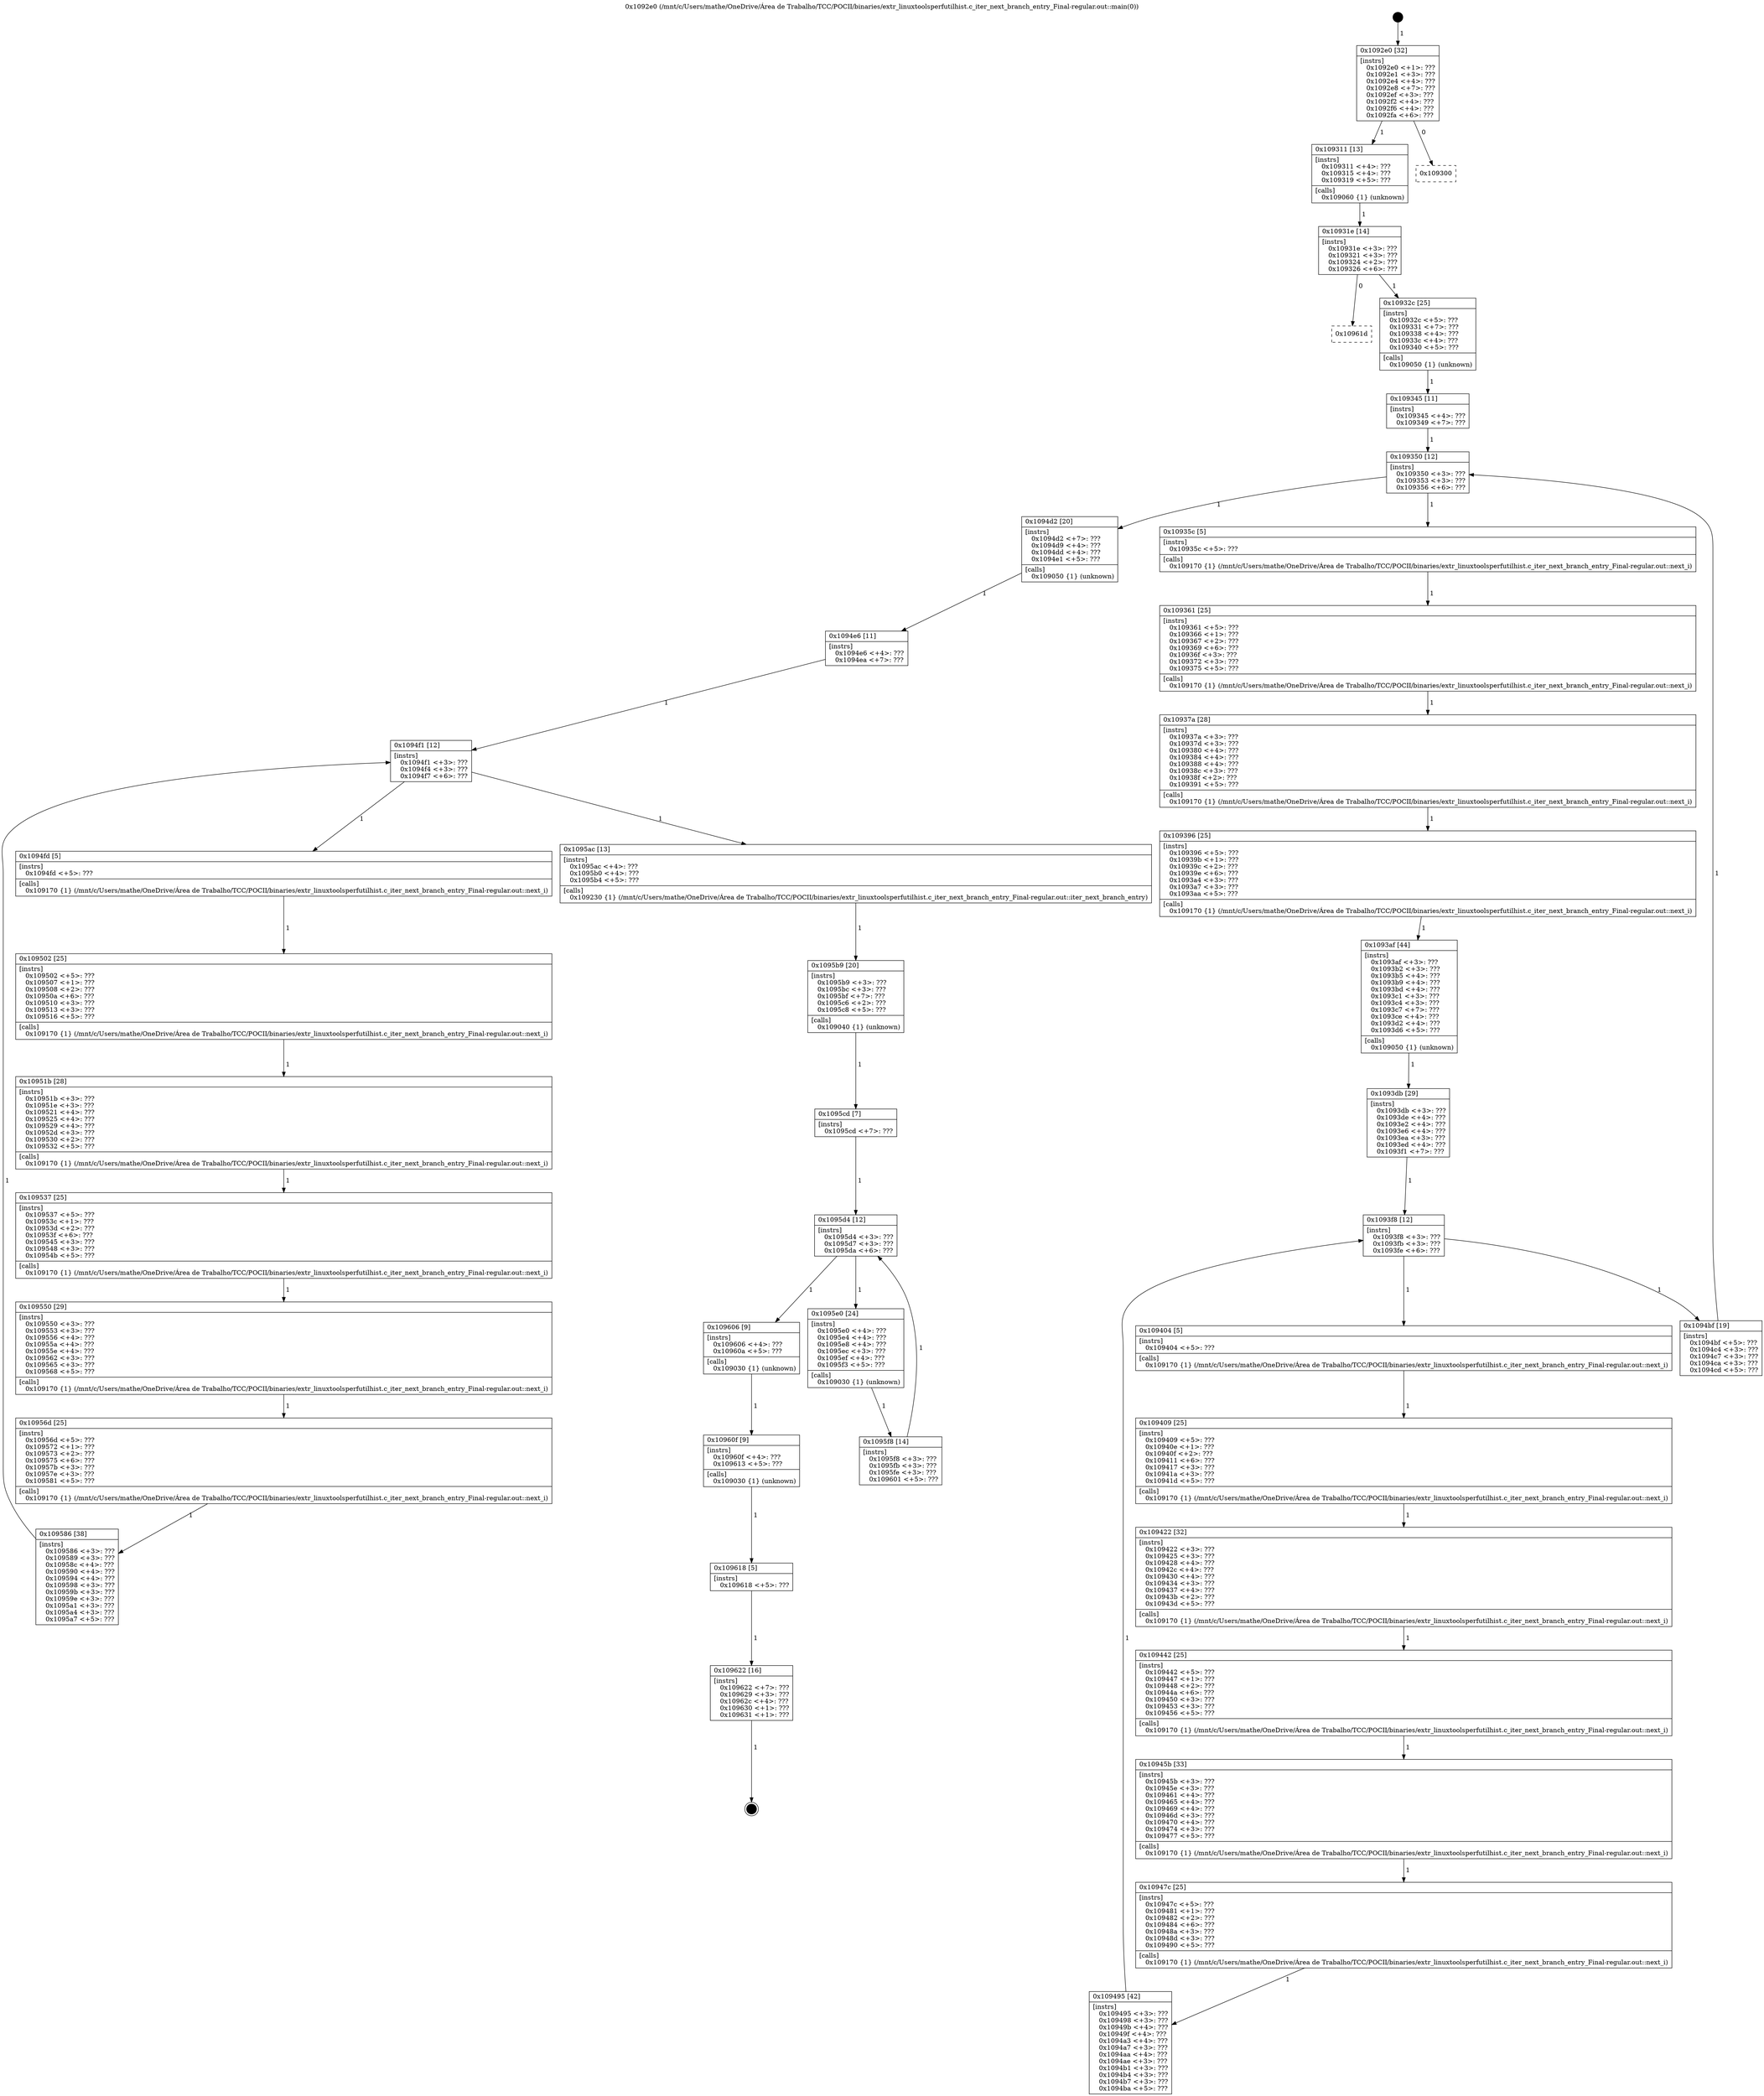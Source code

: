 digraph "0x1092e0" {
  label = "0x1092e0 (/mnt/c/Users/mathe/OneDrive/Área de Trabalho/TCC/POCII/binaries/extr_linuxtoolsperfutilhist.c_iter_next_branch_entry_Final-regular.out::main(0))"
  labelloc = "t"
  node[shape=record]

  Entry [label="",width=0.3,height=0.3,shape=circle,fillcolor=black,style=filled]
  "0x1092e0" [label="{
     0x1092e0 [32]\l
     | [instrs]\l
     &nbsp;&nbsp;0x1092e0 \<+1\>: ???\l
     &nbsp;&nbsp;0x1092e1 \<+3\>: ???\l
     &nbsp;&nbsp;0x1092e4 \<+4\>: ???\l
     &nbsp;&nbsp;0x1092e8 \<+7\>: ???\l
     &nbsp;&nbsp;0x1092ef \<+3\>: ???\l
     &nbsp;&nbsp;0x1092f2 \<+4\>: ???\l
     &nbsp;&nbsp;0x1092f6 \<+4\>: ???\l
     &nbsp;&nbsp;0x1092fa \<+6\>: ???\l
  }"]
  "0x109311" [label="{
     0x109311 [13]\l
     | [instrs]\l
     &nbsp;&nbsp;0x109311 \<+4\>: ???\l
     &nbsp;&nbsp;0x109315 \<+4\>: ???\l
     &nbsp;&nbsp;0x109319 \<+5\>: ???\l
     | [calls]\l
     &nbsp;&nbsp;0x109060 \{1\} (unknown)\l
  }"]
  "0x109300" [label="{
     0x109300\l
  }", style=dashed]
  "0x10931e" [label="{
     0x10931e [14]\l
     | [instrs]\l
     &nbsp;&nbsp;0x10931e \<+3\>: ???\l
     &nbsp;&nbsp;0x109321 \<+3\>: ???\l
     &nbsp;&nbsp;0x109324 \<+2\>: ???\l
     &nbsp;&nbsp;0x109326 \<+6\>: ???\l
  }"]
  "0x10961d" [label="{
     0x10961d\l
  }", style=dashed]
  "0x10932c" [label="{
     0x10932c [25]\l
     | [instrs]\l
     &nbsp;&nbsp;0x10932c \<+5\>: ???\l
     &nbsp;&nbsp;0x109331 \<+7\>: ???\l
     &nbsp;&nbsp;0x109338 \<+4\>: ???\l
     &nbsp;&nbsp;0x10933c \<+4\>: ???\l
     &nbsp;&nbsp;0x109340 \<+5\>: ???\l
     | [calls]\l
     &nbsp;&nbsp;0x109050 \{1\} (unknown)\l
  }"]
  Exit [label="",width=0.3,height=0.3,shape=circle,fillcolor=black,style=filled,peripheries=2]
  "0x109350" [label="{
     0x109350 [12]\l
     | [instrs]\l
     &nbsp;&nbsp;0x109350 \<+3\>: ???\l
     &nbsp;&nbsp;0x109353 \<+3\>: ???\l
     &nbsp;&nbsp;0x109356 \<+6\>: ???\l
  }"]
  "0x1094d2" [label="{
     0x1094d2 [20]\l
     | [instrs]\l
     &nbsp;&nbsp;0x1094d2 \<+7\>: ???\l
     &nbsp;&nbsp;0x1094d9 \<+4\>: ???\l
     &nbsp;&nbsp;0x1094dd \<+4\>: ???\l
     &nbsp;&nbsp;0x1094e1 \<+5\>: ???\l
     | [calls]\l
     &nbsp;&nbsp;0x109050 \{1\} (unknown)\l
  }"]
  "0x10935c" [label="{
     0x10935c [5]\l
     | [instrs]\l
     &nbsp;&nbsp;0x10935c \<+5\>: ???\l
     | [calls]\l
     &nbsp;&nbsp;0x109170 \{1\} (/mnt/c/Users/mathe/OneDrive/Área de Trabalho/TCC/POCII/binaries/extr_linuxtoolsperfutilhist.c_iter_next_branch_entry_Final-regular.out::next_i)\l
  }"]
  "0x109361" [label="{
     0x109361 [25]\l
     | [instrs]\l
     &nbsp;&nbsp;0x109361 \<+5\>: ???\l
     &nbsp;&nbsp;0x109366 \<+1\>: ???\l
     &nbsp;&nbsp;0x109367 \<+2\>: ???\l
     &nbsp;&nbsp;0x109369 \<+6\>: ???\l
     &nbsp;&nbsp;0x10936f \<+3\>: ???\l
     &nbsp;&nbsp;0x109372 \<+3\>: ???\l
     &nbsp;&nbsp;0x109375 \<+5\>: ???\l
     | [calls]\l
     &nbsp;&nbsp;0x109170 \{1\} (/mnt/c/Users/mathe/OneDrive/Área de Trabalho/TCC/POCII/binaries/extr_linuxtoolsperfutilhist.c_iter_next_branch_entry_Final-regular.out::next_i)\l
  }"]
  "0x10937a" [label="{
     0x10937a [28]\l
     | [instrs]\l
     &nbsp;&nbsp;0x10937a \<+3\>: ???\l
     &nbsp;&nbsp;0x10937d \<+3\>: ???\l
     &nbsp;&nbsp;0x109380 \<+4\>: ???\l
     &nbsp;&nbsp;0x109384 \<+4\>: ???\l
     &nbsp;&nbsp;0x109388 \<+4\>: ???\l
     &nbsp;&nbsp;0x10938c \<+3\>: ???\l
     &nbsp;&nbsp;0x10938f \<+2\>: ???\l
     &nbsp;&nbsp;0x109391 \<+5\>: ???\l
     | [calls]\l
     &nbsp;&nbsp;0x109170 \{1\} (/mnt/c/Users/mathe/OneDrive/Área de Trabalho/TCC/POCII/binaries/extr_linuxtoolsperfutilhist.c_iter_next_branch_entry_Final-regular.out::next_i)\l
  }"]
  "0x109396" [label="{
     0x109396 [25]\l
     | [instrs]\l
     &nbsp;&nbsp;0x109396 \<+5\>: ???\l
     &nbsp;&nbsp;0x10939b \<+1\>: ???\l
     &nbsp;&nbsp;0x10939c \<+2\>: ???\l
     &nbsp;&nbsp;0x10939e \<+6\>: ???\l
     &nbsp;&nbsp;0x1093a4 \<+3\>: ???\l
     &nbsp;&nbsp;0x1093a7 \<+3\>: ???\l
     &nbsp;&nbsp;0x1093aa \<+5\>: ???\l
     | [calls]\l
     &nbsp;&nbsp;0x109170 \{1\} (/mnt/c/Users/mathe/OneDrive/Área de Trabalho/TCC/POCII/binaries/extr_linuxtoolsperfutilhist.c_iter_next_branch_entry_Final-regular.out::next_i)\l
  }"]
  "0x1093af" [label="{
     0x1093af [44]\l
     | [instrs]\l
     &nbsp;&nbsp;0x1093af \<+3\>: ???\l
     &nbsp;&nbsp;0x1093b2 \<+3\>: ???\l
     &nbsp;&nbsp;0x1093b5 \<+4\>: ???\l
     &nbsp;&nbsp;0x1093b9 \<+4\>: ???\l
     &nbsp;&nbsp;0x1093bd \<+4\>: ???\l
     &nbsp;&nbsp;0x1093c1 \<+3\>: ???\l
     &nbsp;&nbsp;0x1093c4 \<+3\>: ???\l
     &nbsp;&nbsp;0x1093c7 \<+7\>: ???\l
     &nbsp;&nbsp;0x1093ce \<+4\>: ???\l
     &nbsp;&nbsp;0x1093d2 \<+4\>: ???\l
     &nbsp;&nbsp;0x1093d6 \<+5\>: ???\l
     | [calls]\l
     &nbsp;&nbsp;0x109050 \{1\} (unknown)\l
  }"]
  "0x1093f8" [label="{
     0x1093f8 [12]\l
     | [instrs]\l
     &nbsp;&nbsp;0x1093f8 \<+3\>: ???\l
     &nbsp;&nbsp;0x1093fb \<+3\>: ???\l
     &nbsp;&nbsp;0x1093fe \<+6\>: ???\l
  }"]
  "0x1094bf" [label="{
     0x1094bf [19]\l
     | [instrs]\l
     &nbsp;&nbsp;0x1094bf \<+5\>: ???\l
     &nbsp;&nbsp;0x1094c4 \<+3\>: ???\l
     &nbsp;&nbsp;0x1094c7 \<+3\>: ???\l
     &nbsp;&nbsp;0x1094ca \<+3\>: ???\l
     &nbsp;&nbsp;0x1094cd \<+5\>: ???\l
  }"]
  "0x109404" [label="{
     0x109404 [5]\l
     | [instrs]\l
     &nbsp;&nbsp;0x109404 \<+5\>: ???\l
     | [calls]\l
     &nbsp;&nbsp;0x109170 \{1\} (/mnt/c/Users/mathe/OneDrive/Área de Trabalho/TCC/POCII/binaries/extr_linuxtoolsperfutilhist.c_iter_next_branch_entry_Final-regular.out::next_i)\l
  }"]
  "0x109409" [label="{
     0x109409 [25]\l
     | [instrs]\l
     &nbsp;&nbsp;0x109409 \<+5\>: ???\l
     &nbsp;&nbsp;0x10940e \<+1\>: ???\l
     &nbsp;&nbsp;0x10940f \<+2\>: ???\l
     &nbsp;&nbsp;0x109411 \<+6\>: ???\l
     &nbsp;&nbsp;0x109417 \<+3\>: ???\l
     &nbsp;&nbsp;0x10941a \<+3\>: ???\l
     &nbsp;&nbsp;0x10941d \<+5\>: ???\l
     | [calls]\l
     &nbsp;&nbsp;0x109170 \{1\} (/mnt/c/Users/mathe/OneDrive/Área de Trabalho/TCC/POCII/binaries/extr_linuxtoolsperfutilhist.c_iter_next_branch_entry_Final-regular.out::next_i)\l
  }"]
  "0x109422" [label="{
     0x109422 [32]\l
     | [instrs]\l
     &nbsp;&nbsp;0x109422 \<+3\>: ???\l
     &nbsp;&nbsp;0x109425 \<+3\>: ???\l
     &nbsp;&nbsp;0x109428 \<+4\>: ???\l
     &nbsp;&nbsp;0x10942c \<+4\>: ???\l
     &nbsp;&nbsp;0x109430 \<+4\>: ???\l
     &nbsp;&nbsp;0x109434 \<+3\>: ???\l
     &nbsp;&nbsp;0x109437 \<+4\>: ???\l
     &nbsp;&nbsp;0x10943b \<+2\>: ???\l
     &nbsp;&nbsp;0x10943d \<+5\>: ???\l
     | [calls]\l
     &nbsp;&nbsp;0x109170 \{1\} (/mnt/c/Users/mathe/OneDrive/Área de Trabalho/TCC/POCII/binaries/extr_linuxtoolsperfutilhist.c_iter_next_branch_entry_Final-regular.out::next_i)\l
  }"]
  "0x109442" [label="{
     0x109442 [25]\l
     | [instrs]\l
     &nbsp;&nbsp;0x109442 \<+5\>: ???\l
     &nbsp;&nbsp;0x109447 \<+1\>: ???\l
     &nbsp;&nbsp;0x109448 \<+2\>: ???\l
     &nbsp;&nbsp;0x10944a \<+6\>: ???\l
     &nbsp;&nbsp;0x109450 \<+3\>: ???\l
     &nbsp;&nbsp;0x109453 \<+3\>: ???\l
     &nbsp;&nbsp;0x109456 \<+5\>: ???\l
     | [calls]\l
     &nbsp;&nbsp;0x109170 \{1\} (/mnt/c/Users/mathe/OneDrive/Área de Trabalho/TCC/POCII/binaries/extr_linuxtoolsperfutilhist.c_iter_next_branch_entry_Final-regular.out::next_i)\l
  }"]
  "0x10945b" [label="{
     0x10945b [33]\l
     | [instrs]\l
     &nbsp;&nbsp;0x10945b \<+3\>: ???\l
     &nbsp;&nbsp;0x10945e \<+3\>: ???\l
     &nbsp;&nbsp;0x109461 \<+4\>: ???\l
     &nbsp;&nbsp;0x109465 \<+4\>: ???\l
     &nbsp;&nbsp;0x109469 \<+4\>: ???\l
     &nbsp;&nbsp;0x10946d \<+3\>: ???\l
     &nbsp;&nbsp;0x109470 \<+4\>: ???\l
     &nbsp;&nbsp;0x109474 \<+3\>: ???\l
     &nbsp;&nbsp;0x109477 \<+5\>: ???\l
     | [calls]\l
     &nbsp;&nbsp;0x109170 \{1\} (/mnt/c/Users/mathe/OneDrive/Área de Trabalho/TCC/POCII/binaries/extr_linuxtoolsperfutilhist.c_iter_next_branch_entry_Final-regular.out::next_i)\l
  }"]
  "0x10947c" [label="{
     0x10947c [25]\l
     | [instrs]\l
     &nbsp;&nbsp;0x10947c \<+5\>: ???\l
     &nbsp;&nbsp;0x109481 \<+1\>: ???\l
     &nbsp;&nbsp;0x109482 \<+2\>: ???\l
     &nbsp;&nbsp;0x109484 \<+6\>: ???\l
     &nbsp;&nbsp;0x10948a \<+3\>: ???\l
     &nbsp;&nbsp;0x10948d \<+3\>: ???\l
     &nbsp;&nbsp;0x109490 \<+5\>: ???\l
     | [calls]\l
     &nbsp;&nbsp;0x109170 \{1\} (/mnt/c/Users/mathe/OneDrive/Área de Trabalho/TCC/POCII/binaries/extr_linuxtoolsperfutilhist.c_iter_next_branch_entry_Final-regular.out::next_i)\l
  }"]
  "0x109495" [label="{
     0x109495 [42]\l
     | [instrs]\l
     &nbsp;&nbsp;0x109495 \<+3\>: ???\l
     &nbsp;&nbsp;0x109498 \<+3\>: ???\l
     &nbsp;&nbsp;0x10949b \<+4\>: ???\l
     &nbsp;&nbsp;0x10949f \<+4\>: ???\l
     &nbsp;&nbsp;0x1094a3 \<+4\>: ???\l
     &nbsp;&nbsp;0x1094a7 \<+3\>: ???\l
     &nbsp;&nbsp;0x1094aa \<+4\>: ???\l
     &nbsp;&nbsp;0x1094ae \<+3\>: ???\l
     &nbsp;&nbsp;0x1094b1 \<+3\>: ???\l
     &nbsp;&nbsp;0x1094b4 \<+3\>: ???\l
     &nbsp;&nbsp;0x1094b7 \<+3\>: ???\l
     &nbsp;&nbsp;0x1094ba \<+5\>: ???\l
  }"]
  "0x1093db" [label="{
     0x1093db [29]\l
     | [instrs]\l
     &nbsp;&nbsp;0x1093db \<+3\>: ???\l
     &nbsp;&nbsp;0x1093de \<+4\>: ???\l
     &nbsp;&nbsp;0x1093e2 \<+4\>: ???\l
     &nbsp;&nbsp;0x1093e6 \<+4\>: ???\l
     &nbsp;&nbsp;0x1093ea \<+3\>: ???\l
     &nbsp;&nbsp;0x1093ed \<+4\>: ???\l
     &nbsp;&nbsp;0x1093f1 \<+7\>: ???\l
  }"]
  "0x109622" [label="{
     0x109622 [16]\l
     | [instrs]\l
     &nbsp;&nbsp;0x109622 \<+7\>: ???\l
     &nbsp;&nbsp;0x109629 \<+3\>: ???\l
     &nbsp;&nbsp;0x10962c \<+4\>: ???\l
     &nbsp;&nbsp;0x109630 \<+1\>: ???\l
     &nbsp;&nbsp;0x109631 \<+1\>: ???\l
  }"]
  "0x109345" [label="{
     0x109345 [11]\l
     | [instrs]\l
     &nbsp;&nbsp;0x109345 \<+4\>: ???\l
     &nbsp;&nbsp;0x109349 \<+7\>: ???\l
  }"]
  "0x1094f1" [label="{
     0x1094f1 [12]\l
     | [instrs]\l
     &nbsp;&nbsp;0x1094f1 \<+3\>: ???\l
     &nbsp;&nbsp;0x1094f4 \<+3\>: ???\l
     &nbsp;&nbsp;0x1094f7 \<+6\>: ???\l
  }"]
  "0x1095ac" [label="{
     0x1095ac [13]\l
     | [instrs]\l
     &nbsp;&nbsp;0x1095ac \<+4\>: ???\l
     &nbsp;&nbsp;0x1095b0 \<+4\>: ???\l
     &nbsp;&nbsp;0x1095b4 \<+5\>: ???\l
     | [calls]\l
     &nbsp;&nbsp;0x109230 \{1\} (/mnt/c/Users/mathe/OneDrive/Área de Trabalho/TCC/POCII/binaries/extr_linuxtoolsperfutilhist.c_iter_next_branch_entry_Final-regular.out::iter_next_branch_entry)\l
  }"]
  "0x1094fd" [label="{
     0x1094fd [5]\l
     | [instrs]\l
     &nbsp;&nbsp;0x1094fd \<+5\>: ???\l
     | [calls]\l
     &nbsp;&nbsp;0x109170 \{1\} (/mnt/c/Users/mathe/OneDrive/Área de Trabalho/TCC/POCII/binaries/extr_linuxtoolsperfutilhist.c_iter_next_branch_entry_Final-regular.out::next_i)\l
  }"]
  "0x109502" [label="{
     0x109502 [25]\l
     | [instrs]\l
     &nbsp;&nbsp;0x109502 \<+5\>: ???\l
     &nbsp;&nbsp;0x109507 \<+1\>: ???\l
     &nbsp;&nbsp;0x109508 \<+2\>: ???\l
     &nbsp;&nbsp;0x10950a \<+6\>: ???\l
     &nbsp;&nbsp;0x109510 \<+3\>: ???\l
     &nbsp;&nbsp;0x109513 \<+3\>: ???\l
     &nbsp;&nbsp;0x109516 \<+5\>: ???\l
     | [calls]\l
     &nbsp;&nbsp;0x109170 \{1\} (/mnt/c/Users/mathe/OneDrive/Área de Trabalho/TCC/POCII/binaries/extr_linuxtoolsperfutilhist.c_iter_next_branch_entry_Final-regular.out::next_i)\l
  }"]
  "0x10951b" [label="{
     0x10951b [28]\l
     | [instrs]\l
     &nbsp;&nbsp;0x10951b \<+3\>: ???\l
     &nbsp;&nbsp;0x10951e \<+3\>: ???\l
     &nbsp;&nbsp;0x109521 \<+4\>: ???\l
     &nbsp;&nbsp;0x109525 \<+4\>: ???\l
     &nbsp;&nbsp;0x109529 \<+4\>: ???\l
     &nbsp;&nbsp;0x10952d \<+3\>: ???\l
     &nbsp;&nbsp;0x109530 \<+2\>: ???\l
     &nbsp;&nbsp;0x109532 \<+5\>: ???\l
     | [calls]\l
     &nbsp;&nbsp;0x109170 \{1\} (/mnt/c/Users/mathe/OneDrive/Área de Trabalho/TCC/POCII/binaries/extr_linuxtoolsperfutilhist.c_iter_next_branch_entry_Final-regular.out::next_i)\l
  }"]
  "0x109537" [label="{
     0x109537 [25]\l
     | [instrs]\l
     &nbsp;&nbsp;0x109537 \<+5\>: ???\l
     &nbsp;&nbsp;0x10953c \<+1\>: ???\l
     &nbsp;&nbsp;0x10953d \<+2\>: ???\l
     &nbsp;&nbsp;0x10953f \<+6\>: ???\l
     &nbsp;&nbsp;0x109545 \<+3\>: ???\l
     &nbsp;&nbsp;0x109548 \<+3\>: ???\l
     &nbsp;&nbsp;0x10954b \<+5\>: ???\l
     | [calls]\l
     &nbsp;&nbsp;0x109170 \{1\} (/mnt/c/Users/mathe/OneDrive/Área de Trabalho/TCC/POCII/binaries/extr_linuxtoolsperfutilhist.c_iter_next_branch_entry_Final-regular.out::next_i)\l
  }"]
  "0x109550" [label="{
     0x109550 [29]\l
     | [instrs]\l
     &nbsp;&nbsp;0x109550 \<+3\>: ???\l
     &nbsp;&nbsp;0x109553 \<+3\>: ???\l
     &nbsp;&nbsp;0x109556 \<+4\>: ???\l
     &nbsp;&nbsp;0x10955a \<+4\>: ???\l
     &nbsp;&nbsp;0x10955e \<+4\>: ???\l
     &nbsp;&nbsp;0x109562 \<+3\>: ???\l
     &nbsp;&nbsp;0x109565 \<+3\>: ???\l
     &nbsp;&nbsp;0x109568 \<+5\>: ???\l
     | [calls]\l
     &nbsp;&nbsp;0x109170 \{1\} (/mnt/c/Users/mathe/OneDrive/Área de Trabalho/TCC/POCII/binaries/extr_linuxtoolsperfutilhist.c_iter_next_branch_entry_Final-regular.out::next_i)\l
  }"]
  "0x10956d" [label="{
     0x10956d [25]\l
     | [instrs]\l
     &nbsp;&nbsp;0x10956d \<+5\>: ???\l
     &nbsp;&nbsp;0x109572 \<+1\>: ???\l
     &nbsp;&nbsp;0x109573 \<+2\>: ???\l
     &nbsp;&nbsp;0x109575 \<+6\>: ???\l
     &nbsp;&nbsp;0x10957b \<+3\>: ???\l
     &nbsp;&nbsp;0x10957e \<+3\>: ???\l
     &nbsp;&nbsp;0x109581 \<+5\>: ???\l
     | [calls]\l
     &nbsp;&nbsp;0x109170 \{1\} (/mnt/c/Users/mathe/OneDrive/Área de Trabalho/TCC/POCII/binaries/extr_linuxtoolsperfutilhist.c_iter_next_branch_entry_Final-regular.out::next_i)\l
  }"]
  "0x109586" [label="{
     0x109586 [38]\l
     | [instrs]\l
     &nbsp;&nbsp;0x109586 \<+3\>: ???\l
     &nbsp;&nbsp;0x109589 \<+3\>: ???\l
     &nbsp;&nbsp;0x10958c \<+4\>: ???\l
     &nbsp;&nbsp;0x109590 \<+4\>: ???\l
     &nbsp;&nbsp;0x109594 \<+4\>: ???\l
     &nbsp;&nbsp;0x109598 \<+3\>: ???\l
     &nbsp;&nbsp;0x10959b \<+3\>: ???\l
     &nbsp;&nbsp;0x10959e \<+3\>: ???\l
     &nbsp;&nbsp;0x1095a1 \<+3\>: ???\l
     &nbsp;&nbsp;0x1095a4 \<+3\>: ???\l
     &nbsp;&nbsp;0x1095a7 \<+5\>: ???\l
  }"]
  "0x1094e6" [label="{
     0x1094e6 [11]\l
     | [instrs]\l
     &nbsp;&nbsp;0x1094e6 \<+4\>: ???\l
     &nbsp;&nbsp;0x1094ea \<+7\>: ???\l
  }"]
  "0x1095b9" [label="{
     0x1095b9 [20]\l
     | [instrs]\l
     &nbsp;&nbsp;0x1095b9 \<+3\>: ???\l
     &nbsp;&nbsp;0x1095bc \<+3\>: ???\l
     &nbsp;&nbsp;0x1095bf \<+7\>: ???\l
     &nbsp;&nbsp;0x1095c6 \<+2\>: ???\l
     &nbsp;&nbsp;0x1095c8 \<+5\>: ???\l
     | [calls]\l
     &nbsp;&nbsp;0x109040 \{1\} (unknown)\l
  }"]
  "0x1095d4" [label="{
     0x1095d4 [12]\l
     | [instrs]\l
     &nbsp;&nbsp;0x1095d4 \<+3\>: ???\l
     &nbsp;&nbsp;0x1095d7 \<+3\>: ???\l
     &nbsp;&nbsp;0x1095da \<+6\>: ???\l
  }"]
  "0x109606" [label="{
     0x109606 [9]\l
     | [instrs]\l
     &nbsp;&nbsp;0x109606 \<+4\>: ???\l
     &nbsp;&nbsp;0x10960a \<+5\>: ???\l
     | [calls]\l
     &nbsp;&nbsp;0x109030 \{1\} (unknown)\l
  }"]
  "0x1095e0" [label="{
     0x1095e0 [24]\l
     | [instrs]\l
     &nbsp;&nbsp;0x1095e0 \<+4\>: ???\l
     &nbsp;&nbsp;0x1095e4 \<+4\>: ???\l
     &nbsp;&nbsp;0x1095e8 \<+4\>: ???\l
     &nbsp;&nbsp;0x1095ec \<+3\>: ???\l
     &nbsp;&nbsp;0x1095ef \<+4\>: ???\l
     &nbsp;&nbsp;0x1095f3 \<+5\>: ???\l
     | [calls]\l
     &nbsp;&nbsp;0x109030 \{1\} (unknown)\l
  }"]
  "0x1095f8" [label="{
     0x1095f8 [14]\l
     | [instrs]\l
     &nbsp;&nbsp;0x1095f8 \<+3\>: ???\l
     &nbsp;&nbsp;0x1095fb \<+3\>: ???\l
     &nbsp;&nbsp;0x1095fe \<+3\>: ???\l
     &nbsp;&nbsp;0x109601 \<+5\>: ???\l
  }"]
  "0x1095cd" [label="{
     0x1095cd [7]\l
     | [instrs]\l
     &nbsp;&nbsp;0x1095cd \<+7\>: ???\l
  }"]
  "0x10960f" [label="{
     0x10960f [9]\l
     | [instrs]\l
     &nbsp;&nbsp;0x10960f \<+4\>: ???\l
     &nbsp;&nbsp;0x109613 \<+5\>: ???\l
     | [calls]\l
     &nbsp;&nbsp;0x109030 \{1\} (unknown)\l
  }"]
  "0x109618" [label="{
     0x109618 [5]\l
     | [instrs]\l
     &nbsp;&nbsp;0x109618 \<+5\>: ???\l
  }"]
  Entry -> "0x1092e0" [label=" 1"]
  "0x1092e0" -> "0x109311" [label=" 1"]
  "0x1092e0" -> "0x109300" [label=" 0"]
  "0x109311" -> "0x10931e" [label=" 1"]
  "0x10931e" -> "0x10961d" [label=" 0"]
  "0x10931e" -> "0x10932c" [label=" 1"]
  "0x109622" -> Exit [label=" 1"]
  "0x10932c" -> "0x109345" [label=" 1"]
  "0x109350" -> "0x1094d2" [label=" 1"]
  "0x109350" -> "0x10935c" [label=" 1"]
  "0x10935c" -> "0x109361" [label=" 1"]
  "0x109361" -> "0x10937a" [label=" 1"]
  "0x10937a" -> "0x109396" [label=" 1"]
  "0x109396" -> "0x1093af" [label=" 1"]
  "0x1093af" -> "0x1093db" [label=" 1"]
  "0x1093f8" -> "0x1094bf" [label=" 1"]
  "0x1093f8" -> "0x109404" [label=" 1"]
  "0x109404" -> "0x109409" [label=" 1"]
  "0x109409" -> "0x109422" [label=" 1"]
  "0x109422" -> "0x109442" [label=" 1"]
  "0x109442" -> "0x10945b" [label=" 1"]
  "0x10945b" -> "0x10947c" [label=" 1"]
  "0x10947c" -> "0x109495" [label=" 1"]
  "0x1093db" -> "0x1093f8" [label=" 1"]
  "0x109495" -> "0x1093f8" [label=" 1"]
  "0x109618" -> "0x109622" [label=" 1"]
  "0x109345" -> "0x109350" [label=" 1"]
  "0x1094bf" -> "0x109350" [label=" 1"]
  "0x1094d2" -> "0x1094e6" [label=" 1"]
  "0x1094f1" -> "0x1095ac" [label=" 1"]
  "0x1094f1" -> "0x1094fd" [label=" 1"]
  "0x1094fd" -> "0x109502" [label=" 1"]
  "0x109502" -> "0x10951b" [label=" 1"]
  "0x10951b" -> "0x109537" [label=" 1"]
  "0x109537" -> "0x109550" [label=" 1"]
  "0x109550" -> "0x10956d" [label=" 1"]
  "0x10956d" -> "0x109586" [label=" 1"]
  "0x1094e6" -> "0x1094f1" [label=" 1"]
  "0x109586" -> "0x1094f1" [label=" 1"]
  "0x1095ac" -> "0x1095b9" [label=" 1"]
  "0x1095b9" -> "0x1095cd" [label=" 1"]
  "0x1095d4" -> "0x109606" [label=" 1"]
  "0x1095d4" -> "0x1095e0" [label=" 1"]
  "0x1095e0" -> "0x1095f8" [label=" 1"]
  "0x1095cd" -> "0x1095d4" [label=" 1"]
  "0x1095f8" -> "0x1095d4" [label=" 1"]
  "0x109606" -> "0x10960f" [label=" 1"]
  "0x10960f" -> "0x109618" [label=" 1"]
}
